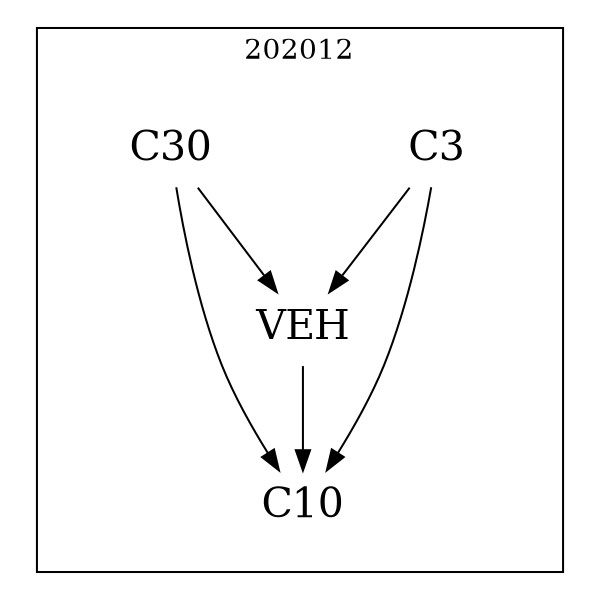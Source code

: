 strict digraph DAGS {
	size = "4,4!" ; ratio ="fill"; subgraph cluster_0{
			labeldoc = "t";
			label = "202012";node	[label= VEH, shape = plaintext, fontsize=20] VEH;node	[label= C3, shape = plaintext, fontsize=20] C3;node	[label= C10, shape = plaintext, fontsize=20] C10;node	[label= C30, shape = plaintext, fontsize=20] C30;
VEH->C10;
C3->VEH;
C3->C10;
C30->VEH;
C30->C10;
	}}